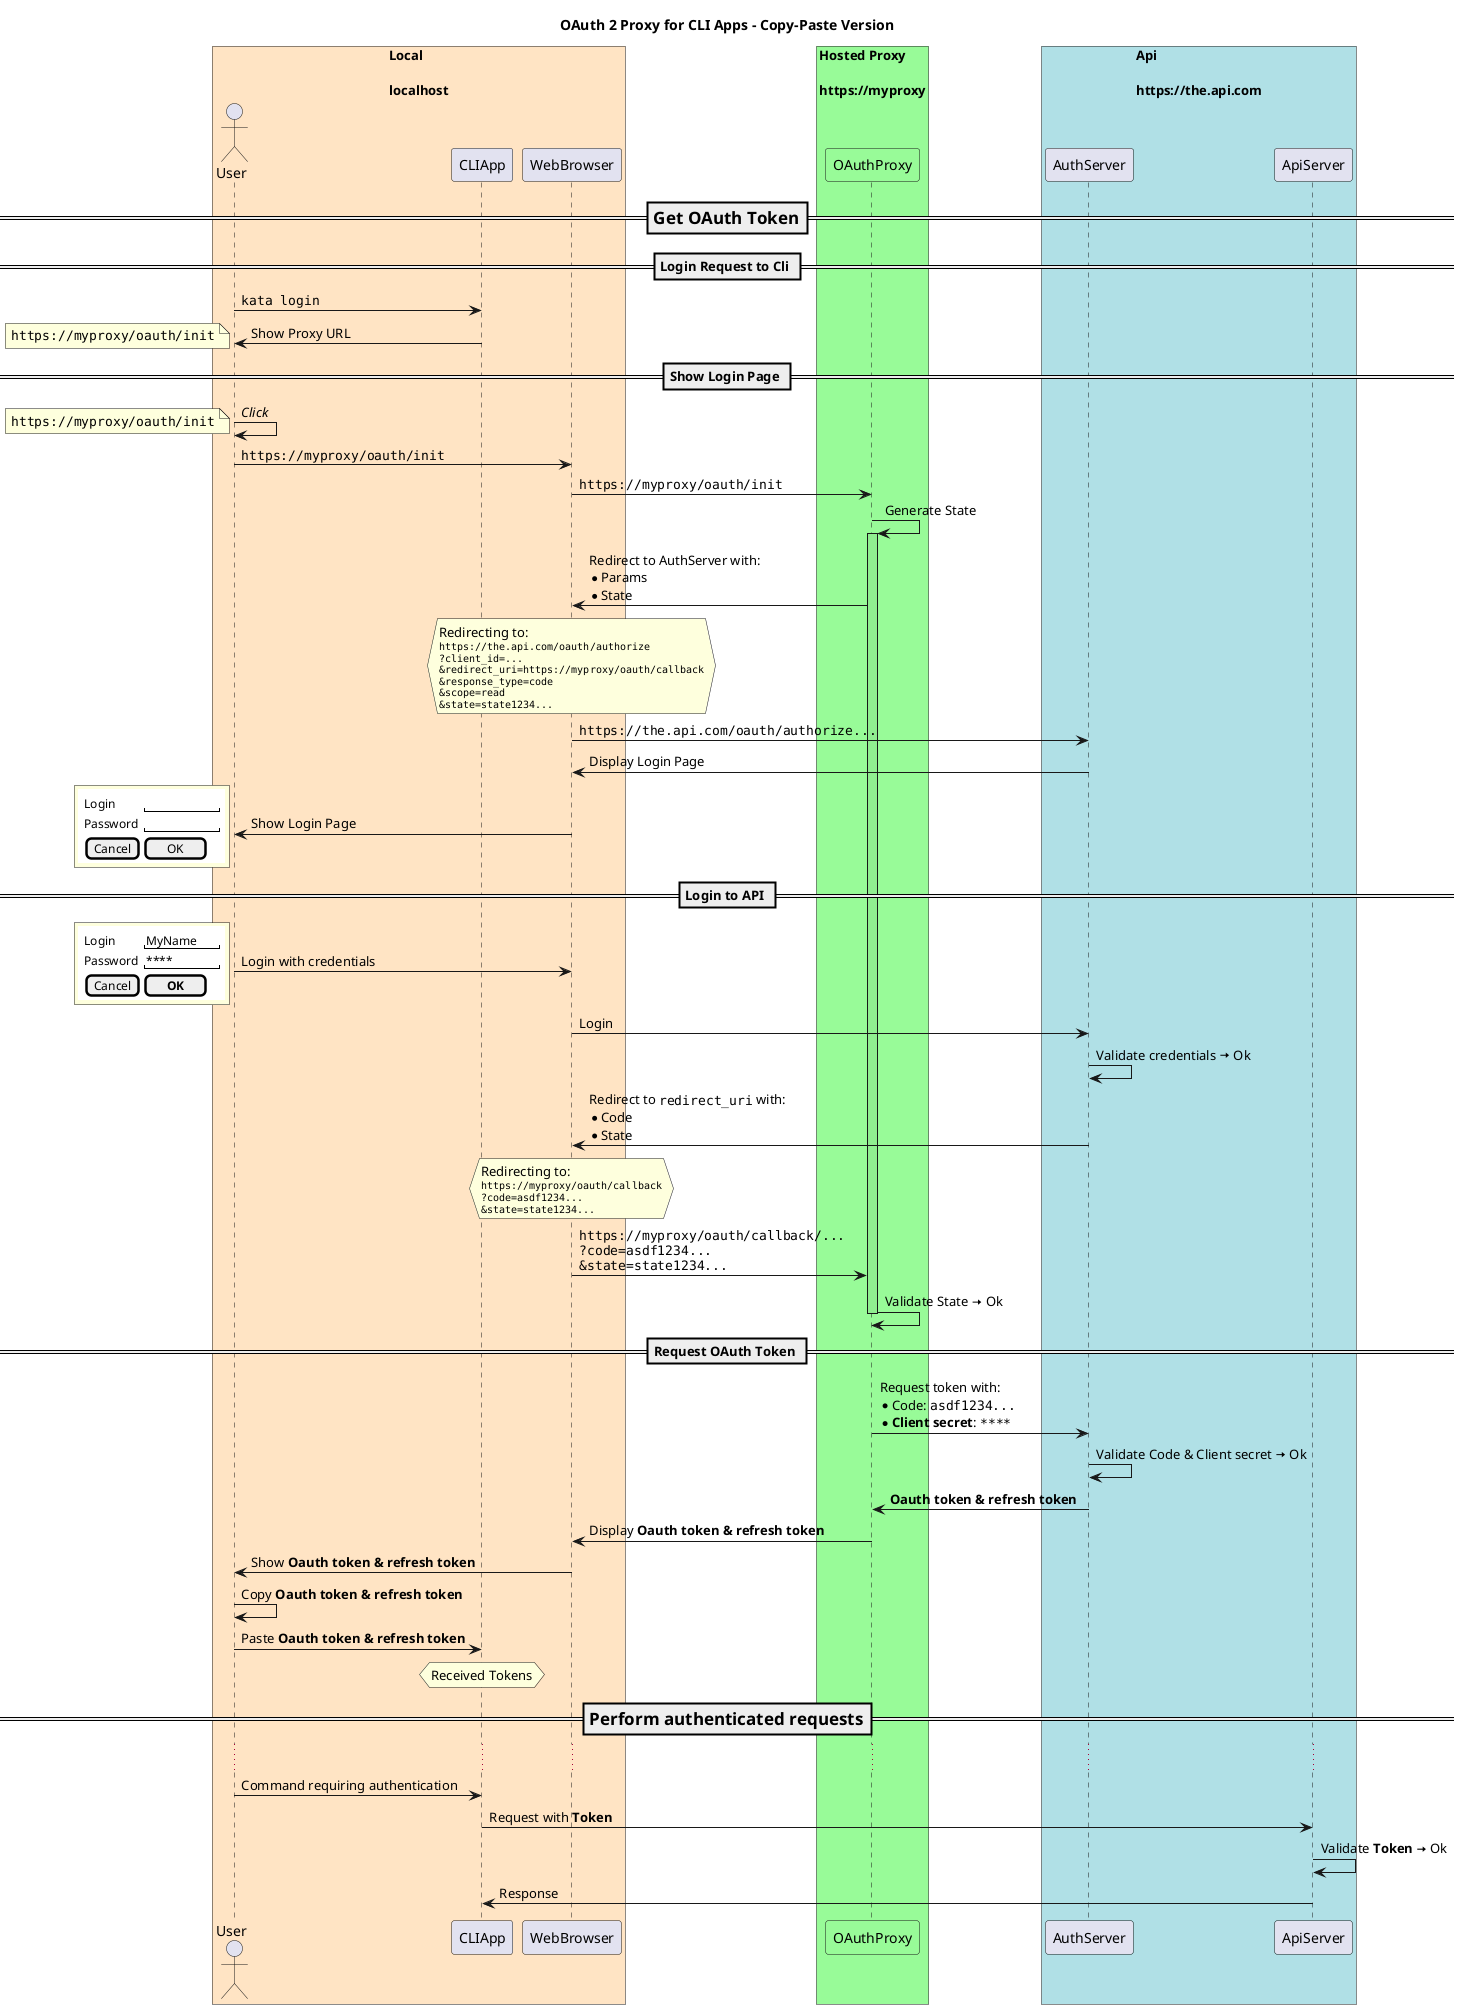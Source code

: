 @startuml
skinparam BoxPadding 10


title OAuth 2 Proxy for CLI Apps - Copy-Paste Version


box "Local\n\nlocalhost" #Bisque
  actor User
  participant CLIApp
  participant WebBrowser
end box
box "Hosted Proxy\n\nhttps://myproxy" #PaleGreen
  participant OAuthProxy #PaleGreen
end box
box "Api\n\nhttps://the.api.com" #PowderBlue
  participant AuthServer
  participant ApiServer
end box  


=== Get OAuth Token ==
== Login Request to Cli ==
User -> CLIApp: ""kata login""
User <- CLIApp: Show Proxy URL
note left: ""https://myproxy/oauth/init""

== Show Login Page ==
User -> User: //Click//
note left: ""https://myproxy/oauth/init""
User -> WebBrowser: ""https://myproxy/oauth/init""
WebBrowser -> OAuthProxy: ""https://myproxy/oauth/init""
OAuthProxy -> OAuthProxy: Generate State
activate OAuthProxy #LightGreen
WebBrowser <- OAuthProxy: Redirect to AuthServer with:\n* Params\n* State
hnote over WebBrowser
  Redirecting to:
  <size:10>""https://the.api.com/oauth/authorize""</size>
  <size:10>""?client_id=...""</size>
  <size:10>""&redirect_uri=https://myproxy/oauth/callback""</size>
  <size:10>""&response_type=code""</size>
  <size:10>""&scope=read""
  <size:10>""&state=state1234...""</size>
end note
WebBrowser -> AuthServer: ""https://the.api.com/oauth/authorize...""
AuthServer -> WebBrowser: Display Login Page
User <- WebBrowser: Show Login Page
rnote left
{{
salt
{
  Login    | "         "
  Password | "         "
  [Cancel] | [  OK   ]
}
}}
end note

== Login to API ==
User -> WebBrowser: Login with credentials
rnote left
{{
salt
{
  Login    | "MyName   "
  Password | "****     "
  [Cancel] | [**OK** ]
}
}}
end note
WebBrowser -> AuthServer: Login
AuthServer -> AuthServer: Validate credentials <&arrow-right> Ok
WebBrowser <- AuthServer: Redirect to ""redirect_uri"" with: \n* Code\n* State
hnote over WebBrowser
  Redirecting to:
  <size:10>""https://myproxy/oauth/callback""</size>
  <size:10>""?code=asdf1234...""</size>
  <size:10>""&state=state1234...""</size>
end note
WebBrowser -> OAuthProxy: ""https://myproxy/oauth/callback/...""\n""?code=asdf1234...""\n""&state=state1234...""
OAuthProxy -> OAuthProxy: Validate State <&arrow-right> Ok
deactivate OAuthProxy

== Request OAuth Token ==
OAuthProxy -> AuthServer: Request token with: \n* Code: ""asdf1234..."" \n* **Client secret**: ""****""
AuthServer -> AuthServer: Validate Code & Client secret <&arrow-right> Ok
OAuthProxy <- AuthServer: **Oauth token & refresh token**
WebBrowser <- OAuthProxy: Display **Oauth token & refresh token**
User <- WebBrowser: Show **Oauth token & refresh token**
User -> User: Copy **Oauth token & refresh token**
User -> CLIApp: Paste **Oauth token & refresh token**
hnote over CLIApp: Received Tokens

=== Perform authenticated requests ==
...
User -> CLIApp: Command requiring authentication
CLIApp -> ApiServer: Request with **Token**
ApiServer -> ApiServer: Validate **Token** <&arrow-right> Ok
CLIApp <- ApiServer: Response
@enduml